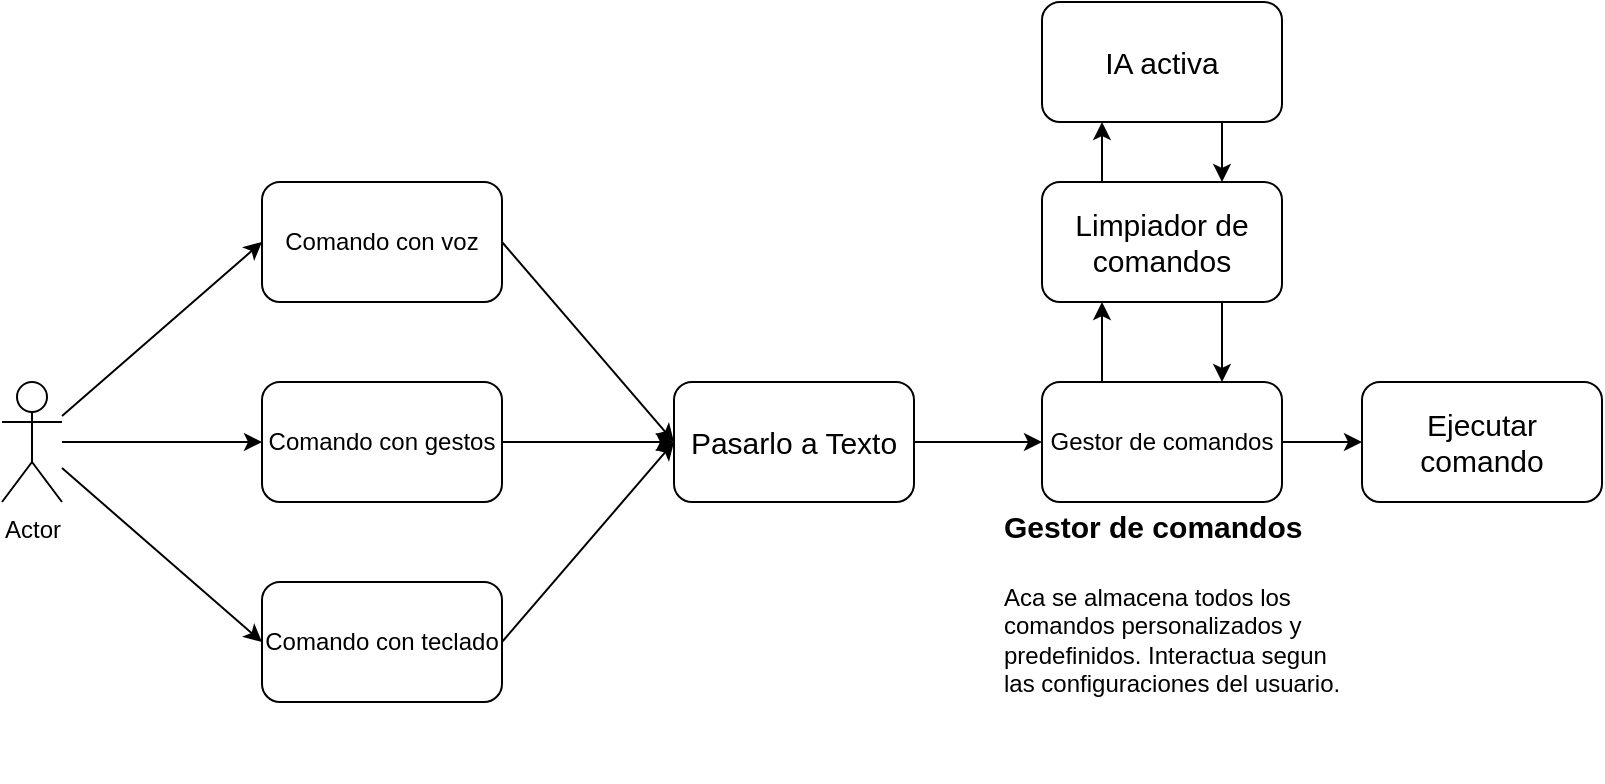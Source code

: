 <mxfile>
    <diagram id="ffAcAfUglFoblfI7BCaQ" name="Página-1">
        <mxGraphModel dx="531" dy="761" grid="1" gridSize="10" guides="1" tooltips="1" connect="1" arrows="1" fold="1" page="1" pageScale="1" pageWidth="827" pageHeight="1169" math="0" shadow="0">
            <root>
                <mxCell id="0"/>
                <mxCell id="1" parent="0"/>
                <mxCell id="16" style="edgeStyle=none;html=1;entryX=0;entryY=0.5;entryDx=0;entryDy=0;" parent="1" source="12" target="13" edge="1">
                    <mxGeometry relative="1" as="geometry"/>
                </mxCell>
                <mxCell id="17" style="edgeStyle=none;html=1;entryX=0;entryY=0.5;entryDx=0;entryDy=0;" parent="1" source="12" target="14" edge="1">
                    <mxGeometry relative="1" as="geometry"/>
                </mxCell>
                <mxCell id="18" style="edgeStyle=none;html=1;entryX=0;entryY=0.5;entryDx=0;entryDy=0;" parent="1" source="12" target="15" edge="1">
                    <mxGeometry relative="1" as="geometry"/>
                </mxCell>
                <mxCell id="12" value="Actor" style="shape=umlActor;verticalLabelPosition=bottom;verticalAlign=top;html=1;outlineConnect=0;" parent="1" vertex="1">
                    <mxGeometry x="14" y="230" width="30" height="60" as="geometry"/>
                </mxCell>
                <mxCell id="32" style="edgeStyle=none;html=1;entryX=0;entryY=0.5;entryDx=0;entryDy=0;fontSize=15;exitX=1;exitY=0.5;exitDx=0;exitDy=0;" parent="1" source="13" target="31" edge="1">
                    <mxGeometry relative="1" as="geometry"/>
                </mxCell>
                <mxCell id="13" value="Comando con voz" style="rounded=1;whiteSpace=wrap;html=1;" parent="1" vertex="1">
                    <mxGeometry x="144" y="130" width="120" height="60" as="geometry"/>
                </mxCell>
                <mxCell id="33" style="edgeStyle=none;html=1;entryX=0;entryY=0.5;entryDx=0;entryDy=0;fontSize=15;" parent="1" source="14" target="31" edge="1">
                    <mxGeometry relative="1" as="geometry"/>
                </mxCell>
                <mxCell id="14" value="Comando con gestos" style="rounded=1;whiteSpace=wrap;html=1;" parent="1" vertex="1">
                    <mxGeometry x="144" y="230" width="120" height="60" as="geometry"/>
                </mxCell>
                <mxCell id="34" style="edgeStyle=none;html=1;entryX=0;entryY=0.5;entryDx=0;entryDy=0;fontSize=15;exitX=1;exitY=0.5;exitDx=0;exitDy=0;" parent="1" source="15" target="31" edge="1">
                    <mxGeometry relative="1" as="geometry"/>
                </mxCell>
                <mxCell id="15" value="Comando con teclado" style="rounded=1;whiteSpace=wrap;html=1;" parent="1" vertex="1">
                    <mxGeometry x="144" y="330" width="120" height="60" as="geometry"/>
                </mxCell>
                <mxCell id="22" style="edgeStyle=none;html=1;fontSize=15;entryX=0.25;entryY=1;entryDx=0;entryDy=0;exitX=0.25;exitY=0;exitDx=0;exitDy=0;" parent="1" source="19" target="21" edge="1">
                    <mxGeometry relative="1" as="geometry"/>
                </mxCell>
                <mxCell id="27" style="edgeStyle=none;html=1;entryX=0;entryY=0.5;entryDx=0;entryDy=0;fontSize=15;" parent="1" source="19" target="26" edge="1">
                    <mxGeometry relative="1" as="geometry"/>
                </mxCell>
                <mxCell id="19" value="Gestor de comandos" style="rounded=1;whiteSpace=wrap;html=1;" parent="1" vertex="1">
                    <mxGeometry x="534" y="230" width="120" height="60" as="geometry"/>
                </mxCell>
                <mxCell id="20" value="&lt;h1&gt;&lt;font style=&quot;font-size: 15px;&quot;&gt;Gestor de comandos&lt;/font&gt;&lt;/h1&gt;&lt;p&gt;Aca se almacena todos los comandos personalizados y predefinidos. Interactua segun las configuraciones del usuario.&lt;/p&gt;" style="text;html=1;strokeColor=none;fillColor=none;spacing=5;spacingTop=-20;whiteSpace=wrap;overflow=hidden;rounded=0;" parent="1" vertex="1">
                    <mxGeometry x="510" y="280" width="181" height="150" as="geometry"/>
                </mxCell>
                <mxCell id="24" style="edgeStyle=none;html=1;entryX=0.25;entryY=1;entryDx=0;entryDy=0;fontSize=15;exitX=0.25;exitY=0;exitDx=0;exitDy=0;" parent="1" source="21" target="23" edge="1">
                    <mxGeometry relative="1" as="geometry"/>
                </mxCell>
                <mxCell id="21" value="Limpiador de comandos" style="rounded=1;whiteSpace=wrap;html=1;fontSize=15;" parent="1" vertex="1">
                    <mxGeometry x="534" y="130" width="120" height="60" as="geometry"/>
                </mxCell>
                <mxCell id="37" style="edgeStyle=none;html=1;entryX=0.75;entryY=0;entryDx=0;entryDy=0;fontSize=15;exitX=0.75;exitY=1;exitDx=0;exitDy=0;" parent="1" source="23" target="21" edge="1">
                    <mxGeometry relative="1" as="geometry"/>
                </mxCell>
                <mxCell id="23" value="IA activa" style="rounded=1;whiteSpace=wrap;html=1;fontSize=15;" parent="1" vertex="1">
                    <mxGeometry x="534" y="40" width="120" height="60" as="geometry"/>
                </mxCell>
                <mxCell id="26" value="Ejecutar comando" style="rounded=1;whiteSpace=wrap;html=1;fontSize=15;" parent="1" vertex="1">
                    <mxGeometry x="694" y="230" width="120" height="60" as="geometry"/>
                </mxCell>
                <mxCell id="35" style="edgeStyle=none;html=1;entryX=0;entryY=0.5;entryDx=0;entryDy=0;fontSize=15;" parent="1" source="31" target="19" edge="1">
                    <mxGeometry relative="1" as="geometry"/>
                </mxCell>
                <mxCell id="31" value="Pasarlo a Texto" style="rounded=1;whiteSpace=wrap;html=1;fontSize=15;" parent="1" vertex="1">
                    <mxGeometry x="350" y="230" width="120" height="60" as="geometry"/>
                </mxCell>
                <mxCell id="38" style="edgeStyle=none;html=1;entryX=0.75;entryY=0;entryDx=0;entryDy=0;fontSize=15;exitX=0.75;exitY=1;exitDx=0;exitDy=0;" parent="1" source="21" target="19" edge="1">
                    <mxGeometry relative="1" as="geometry">
                        <mxPoint x="574" y="130" as="sourcePoint"/>
                        <mxPoint x="574" y="90" as="targetPoint"/>
                    </mxGeometry>
                </mxCell>
            </root>
        </mxGraphModel>
    </diagram>
</mxfile>